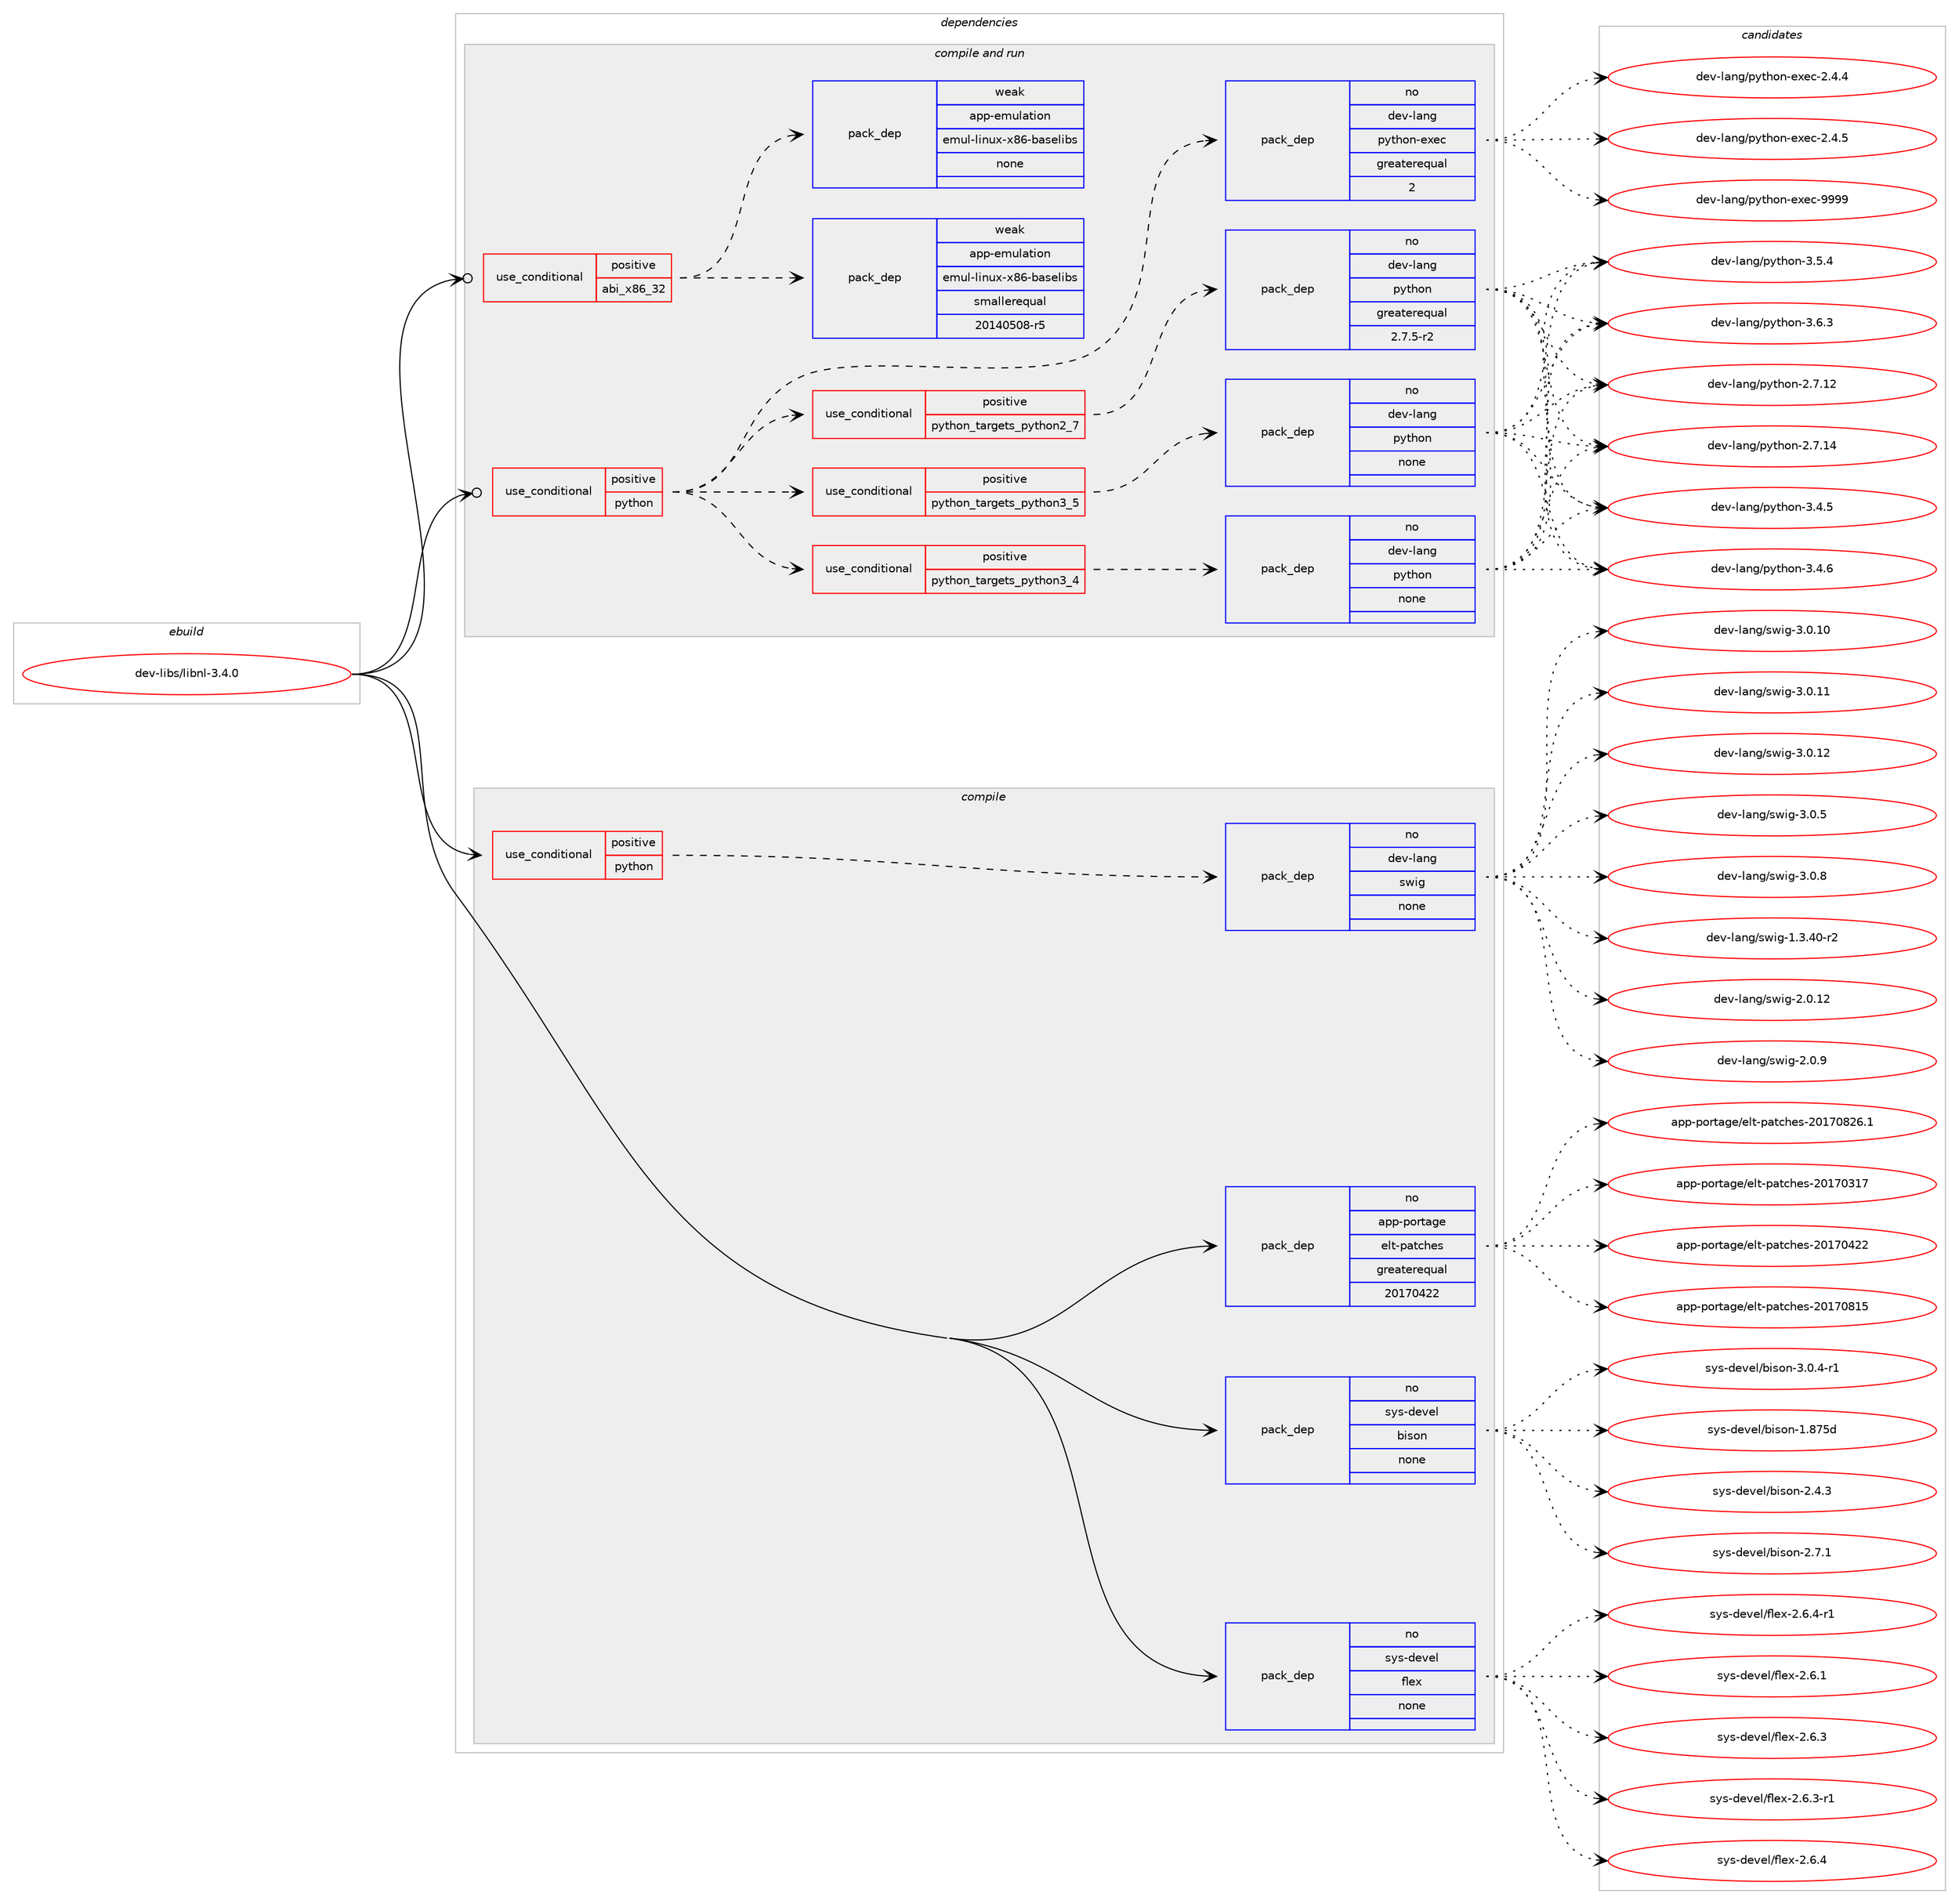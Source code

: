 digraph prolog {

# *************
# Graph options
# *************

newrank=true;
concentrate=true;
compound=true;
graph [rankdir=LR,fontname=Helvetica,fontsize=10,ranksep=1.5];#, ranksep=2.5, nodesep=0.2];
edge  [arrowhead=vee];
node  [fontname=Helvetica,fontsize=10];

# **********
# The ebuild
# **********

subgraph cluster_leftcol {
color=gray;
rank=same;
label=<<i>ebuild</i>>;
id [label="dev-libs/libnl-3.4.0", color=red, width=4, href="../dev-libs/libnl-3.4.0.svg"];
}

# ****************
# The dependencies
# ****************

subgraph cluster_midcol {
color=gray;
label=<<i>dependencies</i>>;
subgraph cluster_compile {
fillcolor="#eeeeee";
style=filled;
label=<<i>compile</i>>;
subgraph cond25112 {
dependency116280 [label=<<TABLE BORDER="0" CELLBORDER="1" CELLSPACING="0" CELLPADDING="4"><TR><TD ROWSPAN="3" CELLPADDING="10">use_conditional</TD></TR><TR><TD>positive</TD></TR><TR><TD>python</TD></TR></TABLE>>, shape=none, color=red];
subgraph pack87727 {
dependency116281 [label=<<TABLE BORDER="0" CELLBORDER="1" CELLSPACING="0" CELLPADDING="4" WIDTH="220"><TR><TD ROWSPAN="6" CELLPADDING="30">pack_dep</TD></TR><TR><TD WIDTH="110">no</TD></TR><TR><TD>dev-lang</TD></TR><TR><TD>swig</TD></TR><TR><TD>none</TD></TR><TR><TD></TD></TR></TABLE>>, shape=none, color=blue];
}
dependency116280:e -> dependency116281:w [weight=20,style="dashed",arrowhead="vee"];
}
id:e -> dependency116280:w [weight=20,style="solid",arrowhead="vee"];
subgraph pack87728 {
dependency116282 [label=<<TABLE BORDER="0" CELLBORDER="1" CELLSPACING="0" CELLPADDING="4" WIDTH="220"><TR><TD ROWSPAN="6" CELLPADDING="30">pack_dep</TD></TR><TR><TD WIDTH="110">no</TD></TR><TR><TD>app-portage</TD></TR><TR><TD>elt-patches</TD></TR><TR><TD>greaterequal</TD></TR><TR><TD>20170422</TD></TR></TABLE>>, shape=none, color=blue];
}
id:e -> dependency116282:w [weight=20,style="solid",arrowhead="vee"];
subgraph pack87729 {
dependency116283 [label=<<TABLE BORDER="0" CELLBORDER="1" CELLSPACING="0" CELLPADDING="4" WIDTH="220"><TR><TD ROWSPAN="6" CELLPADDING="30">pack_dep</TD></TR><TR><TD WIDTH="110">no</TD></TR><TR><TD>sys-devel</TD></TR><TR><TD>bison</TD></TR><TR><TD>none</TD></TR><TR><TD></TD></TR></TABLE>>, shape=none, color=blue];
}
id:e -> dependency116283:w [weight=20,style="solid",arrowhead="vee"];
subgraph pack87730 {
dependency116284 [label=<<TABLE BORDER="0" CELLBORDER="1" CELLSPACING="0" CELLPADDING="4" WIDTH="220"><TR><TD ROWSPAN="6" CELLPADDING="30">pack_dep</TD></TR><TR><TD WIDTH="110">no</TD></TR><TR><TD>sys-devel</TD></TR><TR><TD>flex</TD></TR><TR><TD>none</TD></TR><TR><TD></TD></TR></TABLE>>, shape=none, color=blue];
}
id:e -> dependency116284:w [weight=20,style="solid",arrowhead="vee"];
}
subgraph cluster_compileandrun {
fillcolor="#eeeeee";
style=filled;
label=<<i>compile and run</i>>;
subgraph cond25113 {
dependency116285 [label=<<TABLE BORDER="0" CELLBORDER="1" CELLSPACING="0" CELLPADDING="4"><TR><TD ROWSPAN="3" CELLPADDING="10">use_conditional</TD></TR><TR><TD>positive</TD></TR><TR><TD>abi_x86_32</TD></TR></TABLE>>, shape=none, color=red];
subgraph pack87731 {
dependency116286 [label=<<TABLE BORDER="0" CELLBORDER="1" CELLSPACING="0" CELLPADDING="4" WIDTH="220"><TR><TD ROWSPAN="6" CELLPADDING="30">pack_dep</TD></TR><TR><TD WIDTH="110">weak</TD></TR><TR><TD>app-emulation</TD></TR><TR><TD>emul-linux-x86-baselibs</TD></TR><TR><TD>smallerequal</TD></TR><TR><TD>20140508-r5</TD></TR></TABLE>>, shape=none, color=blue];
}
dependency116285:e -> dependency116286:w [weight=20,style="dashed",arrowhead="vee"];
subgraph pack87732 {
dependency116287 [label=<<TABLE BORDER="0" CELLBORDER="1" CELLSPACING="0" CELLPADDING="4" WIDTH="220"><TR><TD ROWSPAN="6" CELLPADDING="30">pack_dep</TD></TR><TR><TD WIDTH="110">weak</TD></TR><TR><TD>app-emulation</TD></TR><TR><TD>emul-linux-x86-baselibs</TD></TR><TR><TD>none</TD></TR><TR><TD></TD></TR></TABLE>>, shape=none, color=blue];
}
dependency116285:e -> dependency116287:w [weight=20,style="dashed",arrowhead="vee"];
}
id:e -> dependency116285:w [weight=20,style="solid",arrowhead="odotvee"];
subgraph cond25114 {
dependency116288 [label=<<TABLE BORDER="0" CELLBORDER="1" CELLSPACING="0" CELLPADDING="4"><TR><TD ROWSPAN="3" CELLPADDING="10">use_conditional</TD></TR><TR><TD>positive</TD></TR><TR><TD>python</TD></TR></TABLE>>, shape=none, color=red];
subgraph cond25115 {
dependency116289 [label=<<TABLE BORDER="0" CELLBORDER="1" CELLSPACING="0" CELLPADDING="4"><TR><TD ROWSPAN="3" CELLPADDING="10">use_conditional</TD></TR><TR><TD>positive</TD></TR><TR><TD>python_targets_python2_7</TD></TR></TABLE>>, shape=none, color=red];
subgraph pack87733 {
dependency116290 [label=<<TABLE BORDER="0" CELLBORDER="1" CELLSPACING="0" CELLPADDING="4" WIDTH="220"><TR><TD ROWSPAN="6" CELLPADDING="30">pack_dep</TD></TR><TR><TD WIDTH="110">no</TD></TR><TR><TD>dev-lang</TD></TR><TR><TD>python</TD></TR><TR><TD>greaterequal</TD></TR><TR><TD>2.7.5-r2</TD></TR></TABLE>>, shape=none, color=blue];
}
dependency116289:e -> dependency116290:w [weight=20,style="dashed",arrowhead="vee"];
}
dependency116288:e -> dependency116289:w [weight=20,style="dashed",arrowhead="vee"];
subgraph cond25116 {
dependency116291 [label=<<TABLE BORDER="0" CELLBORDER="1" CELLSPACING="0" CELLPADDING="4"><TR><TD ROWSPAN="3" CELLPADDING="10">use_conditional</TD></TR><TR><TD>positive</TD></TR><TR><TD>python_targets_python3_4</TD></TR></TABLE>>, shape=none, color=red];
subgraph pack87734 {
dependency116292 [label=<<TABLE BORDER="0" CELLBORDER="1" CELLSPACING="0" CELLPADDING="4" WIDTH="220"><TR><TD ROWSPAN="6" CELLPADDING="30">pack_dep</TD></TR><TR><TD WIDTH="110">no</TD></TR><TR><TD>dev-lang</TD></TR><TR><TD>python</TD></TR><TR><TD>none</TD></TR><TR><TD></TD></TR></TABLE>>, shape=none, color=blue];
}
dependency116291:e -> dependency116292:w [weight=20,style="dashed",arrowhead="vee"];
}
dependency116288:e -> dependency116291:w [weight=20,style="dashed",arrowhead="vee"];
subgraph cond25117 {
dependency116293 [label=<<TABLE BORDER="0" CELLBORDER="1" CELLSPACING="0" CELLPADDING="4"><TR><TD ROWSPAN="3" CELLPADDING="10">use_conditional</TD></TR><TR><TD>positive</TD></TR><TR><TD>python_targets_python3_5</TD></TR></TABLE>>, shape=none, color=red];
subgraph pack87735 {
dependency116294 [label=<<TABLE BORDER="0" CELLBORDER="1" CELLSPACING="0" CELLPADDING="4" WIDTH="220"><TR><TD ROWSPAN="6" CELLPADDING="30">pack_dep</TD></TR><TR><TD WIDTH="110">no</TD></TR><TR><TD>dev-lang</TD></TR><TR><TD>python</TD></TR><TR><TD>none</TD></TR><TR><TD></TD></TR></TABLE>>, shape=none, color=blue];
}
dependency116293:e -> dependency116294:w [weight=20,style="dashed",arrowhead="vee"];
}
dependency116288:e -> dependency116293:w [weight=20,style="dashed",arrowhead="vee"];
subgraph pack87736 {
dependency116295 [label=<<TABLE BORDER="0" CELLBORDER="1" CELLSPACING="0" CELLPADDING="4" WIDTH="220"><TR><TD ROWSPAN="6" CELLPADDING="30">pack_dep</TD></TR><TR><TD WIDTH="110">no</TD></TR><TR><TD>dev-lang</TD></TR><TR><TD>python-exec</TD></TR><TR><TD>greaterequal</TD></TR><TR><TD>2</TD></TR></TABLE>>, shape=none, color=blue];
}
dependency116288:e -> dependency116295:w [weight=20,style="dashed",arrowhead="vee"];
}
id:e -> dependency116288:w [weight=20,style="solid",arrowhead="odotvee"];
}
subgraph cluster_run {
fillcolor="#eeeeee";
style=filled;
label=<<i>run</i>>;
}
}

# **************
# The candidates
# **************

subgraph cluster_choices {
rank=same;
color=gray;
label=<<i>candidates</i>>;

subgraph choice87727 {
color=black;
nodesep=1;
choice100101118451089711010347115119105103454946514652484511450 [label="dev-lang/swig-1.3.40-r2", color=red, width=4,href="../dev-lang/swig-1.3.40-r2.svg"];
choice10010111845108971101034711511910510345504648464950 [label="dev-lang/swig-2.0.12", color=red, width=4,href="../dev-lang/swig-2.0.12.svg"];
choice100101118451089711010347115119105103455046484657 [label="dev-lang/swig-2.0.9", color=red, width=4,href="../dev-lang/swig-2.0.9.svg"];
choice10010111845108971101034711511910510345514648464948 [label="dev-lang/swig-3.0.10", color=red, width=4,href="../dev-lang/swig-3.0.10.svg"];
choice10010111845108971101034711511910510345514648464949 [label="dev-lang/swig-3.0.11", color=red, width=4,href="../dev-lang/swig-3.0.11.svg"];
choice10010111845108971101034711511910510345514648464950 [label="dev-lang/swig-3.0.12", color=red, width=4,href="../dev-lang/swig-3.0.12.svg"];
choice100101118451089711010347115119105103455146484653 [label="dev-lang/swig-3.0.5", color=red, width=4,href="../dev-lang/swig-3.0.5.svg"];
choice100101118451089711010347115119105103455146484656 [label="dev-lang/swig-3.0.8", color=red, width=4,href="../dev-lang/swig-3.0.8.svg"];
dependency116281:e -> choice100101118451089711010347115119105103454946514652484511450:w [style=dotted,weight="100"];
dependency116281:e -> choice10010111845108971101034711511910510345504648464950:w [style=dotted,weight="100"];
dependency116281:e -> choice100101118451089711010347115119105103455046484657:w [style=dotted,weight="100"];
dependency116281:e -> choice10010111845108971101034711511910510345514648464948:w [style=dotted,weight="100"];
dependency116281:e -> choice10010111845108971101034711511910510345514648464949:w [style=dotted,weight="100"];
dependency116281:e -> choice10010111845108971101034711511910510345514648464950:w [style=dotted,weight="100"];
dependency116281:e -> choice100101118451089711010347115119105103455146484653:w [style=dotted,weight="100"];
dependency116281:e -> choice100101118451089711010347115119105103455146484656:w [style=dotted,weight="100"];
}
subgraph choice87728 {
color=black;
nodesep=1;
choice97112112451121111141169710310147101108116451129711699104101115455048495548514955 [label="app-portage/elt-patches-20170317", color=red, width=4,href="../app-portage/elt-patches-20170317.svg"];
choice97112112451121111141169710310147101108116451129711699104101115455048495548525050 [label="app-portage/elt-patches-20170422", color=red, width=4,href="../app-portage/elt-patches-20170422.svg"];
choice97112112451121111141169710310147101108116451129711699104101115455048495548564953 [label="app-portage/elt-patches-20170815", color=red, width=4,href="../app-portage/elt-patches-20170815.svg"];
choice971121124511211111411697103101471011081164511297116991041011154550484955485650544649 [label="app-portage/elt-patches-20170826.1", color=red, width=4,href="../app-portage/elt-patches-20170826.1.svg"];
dependency116282:e -> choice97112112451121111141169710310147101108116451129711699104101115455048495548514955:w [style=dotted,weight="100"];
dependency116282:e -> choice97112112451121111141169710310147101108116451129711699104101115455048495548525050:w [style=dotted,weight="100"];
dependency116282:e -> choice97112112451121111141169710310147101108116451129711699104101115455048495548564953:w [style=dotted,weight="100"];
dependency116282:e -> choice971121124511211111411697103101471011081164511297116991041011154550484955485650544649:w [style=dotted,weight="100"];
}
subgraph choice87729 {
color=black;
nodesep=1;
choice115121115451001011181011084798105115111110454946565553100 [label="sys-devel/bison-1.875d", color=red, width=4,href="../sys-devel/bison-1.875d.svg"];
choice115121115451001011181011084798105115111110455046524651 [label="sys-devel/bison-2.4.3", color=red, width=4,href="../sys-devel/bison-2.4.3.svg"];
choice115121115451001011181011084798105115111110455046554649 [label="sys-devel/bison-2.7.1", color=red, width=4,href="../sys-devel/bison-2.7.1.svg"];
choice1151211154510010111810110847981051151111104551464846524511449 [label="sys-devel/bison-3.0.4-r1", color=red, width=4,href="../sys-devel/bison-3.0.4-r1.svg"];
dependency116283:e -> choice115121115451001011181011084798105115111110454946565553100:w [style=dotted,weight="100"];
dependency116283:e -> choice115121115451001011181011084798105115111110455046524651:w [style=dotted,weight="100"];
dependency116283:e -> choice115121115451001011181011084798105115111110455046554649:w [style=dotted,weight="100"];
dependency116283:e -> choice1151211154510010111810110847981051151111104551464846524511449:w [style=dotted,weight="100"];
}
subgraph choice87730 {
color=black;
nodesep=1;
choice1151211154510010111810110847102108101120455046544649 [label="sys-devel/flex-2.6.1", color=red, width=4,href="../sys-devel/flex-2.6.1.svg"];
choice1151211154510010111810110847102108101120455046544651 [label="sys-devel/flex-2.6.3", color=red, width=4,href="../sys-devel/flex-2.6.3.svg"];
choice11512111545100101118101108471021081011204550465446514511449 [label="sys-devel/flex-2.6.3-r1", color=red, width=4,href="../sys-devel/flex-2.6.3-r1.svg"];
choice1151211154510010111810110847102108101120455046544652 [label="sys-devel/flex-2.6.4", color=red, width=4,href="../sys-devel/flex-2.6.4.svg"];
choice11512111545100101118101108471021081011204550465446524511449 [label="sys-devel/flex-2.6.4-r1", color=red, width=4,href="../sys-devel/flex-2.6.4-r1.svg"];
dependency116284:e -> choice1151211154510010111810110847102108101120455046544649:w [style=dotted,weight="100"];
dependency116284:e -> choice1151211154510010111810110847102108101120455046544651:w [style=dotted,weight="100"];
dependency116284:e -> choice11512111545100101118101108471021081011204550465446514511449:w [style=dotted,weight="100"];
dependency116284:e -> choice1151211154510010111810110847102108101120455046544652:w [style=dotted,weight="100"];
dependency116284:e -> choice11512111545100101118101108471021081011204550465446524511449:w [style=dotted,weight="100"];
}
subgraph choice87731 {
color=black;
nodesep=1;
}
subgraph choice87732 {
color=black;
nodesep=1;
}
subgraph choice87733 {
color=black;
nodesep=1;
choice10010111845108971101034711212111610411111045504655464950 [label="dev-lang/python-2.7.12", color=red, width=4,href="../dev-lang/python-2.7.12.svg"];
choice10010111845108971101034711212111610411111045504655464952 [label="dev-lang/python-2.7.14", color=red, width=4,href="../dev-lang/python-2.7.14.svg"];
choice100101118451089711010347112121116104111110455146524653 [label="dev-lang/python-3.4.5", color=red, width=4,href="../dev-lang/python-3.4.5.svg"];
choice100101118451089711010347112121116104111110455146524654 [label="dev-lang/python-3.4.6", color=red, width=4,href="../dev-lang/python-3.4.6.svg"];
choice100101118451089711010347112121116104111110455146534652 [label="dev-lang/python-3.5.4", color=red, width=4,href="../dev-lang/python-3.5.4.svg"];
choice100101118451089711010347112121116104111110455146544651 [label="dev-lang/python-3.6.3", color=red, width=4,href="../dev-lang/python-3.6.3.svg"];
dependency116290:e -> choice10010111845108971101034711212111610411111045504655464950:w [style=dotted,weight="100"];
dependency116290:e -> choice10010111845108971101034711212111610411111045504655464952:w [style=dotted,weight="100"];
dependency116290:e -> choice100101118451089711010347112121116104111110455146524653:w [style=dotted,weight="100"];
dependency116290:e -> choice100101118451089711010347112121116104111110455146524654:w [style=dotted,weight="100"];
dependency116290:e -> choice100101118451089711010347112121116104111110455146534652:w [style=dotted,weight="100"];
dependency116290:e -> choice100101118451089711010347112121116104111110455146544651:w [style=dotted,weight="100"];
}
subgraph choice87734 {
color=black;
nodesep=1;
choice10010111845108971101034711212111610411111045504655464950 [label="dev-lang/python-2.7.12", color=red, width=4,href="../dev-lang/python-2.7.12.svg"];
choice10010111845108971101034711212111610411111045504655464952 [label="dev-lang/python-2.7.14", color=red, width=4,href="../dev-lang/python-2.7.14.svg"];
choice100101118451089711010347112121116104111110455146524653 [label="dev-lang/python-3.4.5", color=red, width=4,href="../dev-lang/python-3.4.5.svg"];
choice100101118451089711010347112121116104111110455146524654 [label="dev-lang/python-3.4.6", color=red, width=4,href="../dev-lang/python-3.4.6.svg"];
choice100101118451089711010347112121116104111110455146534652 [label="dev-lang/python-3.5.4", color=red, width=4,href="../dev-lang/python-3.5.4.svg"];
choice100101118451089711010347112121116104111110455146544651 [label="dev-lang/python-3.6.3", color=red, width=4,href="../dev-lang/python-3.6.3.svg"];
dependency116292:e -> choice10010111845108971101034711212111610411111045504655464950:w [style=dotted,weight="100"];
dependency116292:e -> choice10010111845108971101034711212111610411111045504655464952:w [style=dotted,weight="100"];
dependency116292:e -> choice100101118451089711010347112121116104111110455146524653:w [style=dotted,weight="100"];
dependency116292:e -> choice100101118451089711010347112121116104111110455146524654:w [style=dotted,weight="100"];
dependency116292:e -> choice100101118451089711010347112121116104111110455146534652:w [style=dotted,weight="100"];
dependency116292:e -> choice100101118451089711010347112121116104111110455146544651:w [style=dotted,weight="100"];
}
subgraph choice87735 {
color=black;
nodesep=1;
choice10010111845108971101034711212111610411111045504655464950 [label="dev-lang/python-2.7.12", color=red, width=4,href="../dev-lang/python-2.7.12.svg"];
choice10010111845108971101034711212111610411111045504655464952 [label="dev-lang/python-2.7.14", color=red, width=4,href="../dev-lang/python-2.7.14.svg"];
choice100101118451089711010347112121116104111110455146524653 [label="dev-lang/python-3.4.5", color=red, width=4,href="../dev-lang/python-3.4.5.svg"];
choice100101118451089711010347112121116104111110455146524654 [label="dev-lang/python-3.4.6", color=red, width=4,href="../dev-lang/python-3.4.6.svg"];
choice100101118451089711010347112121116104111110455146534652 [label="dev-lang/python-3.5.4", color=red, width=4,href="../dev-lang/python-3.5.4.svg"];
choice100101118451089711010347112121116104111110455146544651 [label="dev-lang/python-3.6.3", color=red, width=4,href="../dev-lang/python-3.6.3.svg"];
dependency116294:e -> choice10010111845108971101034711212111610411111045504655464950:w [style=dotted,weight="100"];
dependency116294:e -> choice10010111845108971101034711212111610411111045504655464952:w [style=dotted,weight="100"];
dependency116294:e -> choice100101118451089711010347112121116104111110455146524653:w [style=dotted,weight="100"];
dependency116294:e -> choice100101118451089711010347112121116104111110455146524654:w [style=dotted,weight="100"];
dependency116294:e -> choice100101118451089711010347112121116104111110455146534652:w [style=dotted,weight="100"];
dependency116294:e -> choice100101118451089711010347112121116104111110455146544651:w [style=dotted,weight="100"];
}
subgraph choice87736 {
color=black;
nodesep=1;
choice1001011184510897110103471121211161041111104510112010199455046524652 [label="dev-lang/python-exec-2.4.4", color=red, width=4,href="../dev-lang/python-exec-2.4.4.svg"];
choice1001011184510897110103471121211161041111104510112010199455046524653 [label="dev-lang/python-exec-2.4.5", color=red, width=4,href="../dev-lang/python-exec-2.4.5.svg"];
choice10010111845108971101034711212111610411111045101120101994557575757 [label="dev-lang/python-exec-9999", color=red, width=4,href="../dev-lang/python-exec-9999.svg"];
dependency116295:e -> choice1001011184510897110103471121211161041111104510112010199455046524652:w [style=dotted,weight="100"];
dependency116295:e -> choice1001011184510897110103471121211161041111104510112010199455046524653:w [style=dotted,weight="100"];
dependency116295:e -> choice10010111845108971101034711212111610411111045101120101994557575757:w [style=dotted,weight="100"];
}
}

}
